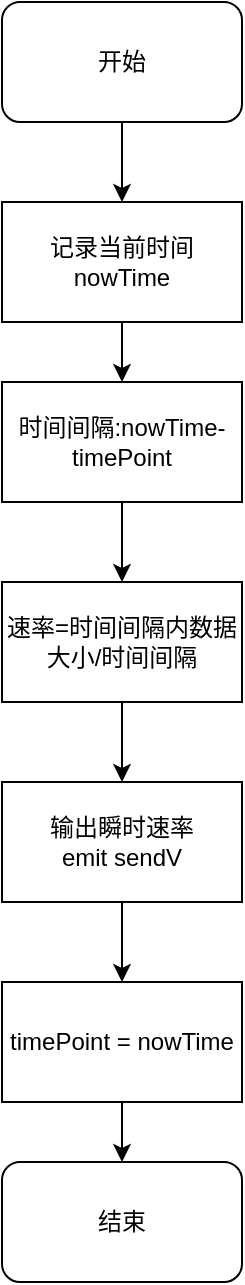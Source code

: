 <mxfile version="20.5.3" type="github">
  <diagram id="C5RBs43oDa-KdzZeNtuy" name="Page-1">
    <mxGraphModel dx="1550" dy="835" grid="1" gridSize="10" guides="1" tooltips="1" connect="1" arrows="1" fold="1" page="1" pageScale="1" pageWidth="827" pageHeight="1169" math="0" shadow="0">
      <root>
        <mxCell id="WIyWlLk6GJQsqaUBKTNV-0" />
        <mxCell id="WIyWlLk6GJQsqaUBKTNV-1" parent="WIyWlLk6GJQsqaUBKTNV-0" />
        <mxCell id="aFGdYoABkkAx0x-oODeR-4" style="edgeStyle=orthogonalEdgeStyle;rounded=0;orthogonalLoop=1;jettySize=auto;html=1;exitX=0.5;exitY=1;exitDx=0;exitDy=0;" edge="1" parent="WIyWlLk6GJQsqaUBKTNV-1" source="aFGdYoABkkAx0x-oODeR-0" target="aFGdYoABkkAx0x-oODeR-3">
          <mxGeometry relative="1" as="geometry" />
        </mxCell>
        <mxCell id="aFGdYoABkkAx0x-oODeR-0" value="开始" style="rounded=1;whiteSpace=wrap;html=1;" vertex="1" parent="WIyWlLk6GJQsqaUBKTNV-1">
          <mxGeometry x="270" y="140" width="120" height="60" as="geometry" />
        </mxCell>
        <mxCell id="aFGdYoABkkAx0x-oODeR-6" value="" style="edgeStyle=orthogonalEdgeStyle;rounded=0;orthogonalLoop=1;jettySize=auto;html=1;" edge="1" parent="WIyWlLk6GJQsqaUBKTNV-1" source="aFGdYoABkkAx0x-oODeR-3" target="aFGdYoABkkAx0x-oODeR-5">
          <mxGeometry relative="1" as="geometry" />
        </mxCell>
        <mxCell id="aFGdYoABkkAx0x-oODeR-3" value="记录当前时间&lt;br&gt;nowTime" style="rounded=0;whiteSpace=wrap;html=1;" vertex="1" parent="WIyWlLk6GJQsqaUBKTNV-1">
          <mxGeometry x="270" y="240" width="120" height="60" as="geometry" />
        </mxCell>
        <mxCell id="aFGdYoABkkAx0x-oODeR-8" style="edgeStyle=orthogonalEdgeStyle;rounded=0;orthogonalLoop=1;jettySize=auto;html=1;exitX=0.5;exitY=1;exitDx=0;exitDy=0;" edge="1" parent="WIyWlLk6GJQsqaUBKTNV-1" source="aFGdYoABkkAx0x-oODeR-5" target="aFGdYoABkkAx0x-oODeR-7">
          <mxGeometry relative="1" as="geometry" />
        </mxCell>
        <mxCell id="aFGdYoABkkAx0x-oODeR-5" value="时间间隔:nowTime-timePoint" style="rounded=0;whiteSpace=wrap;html=1;" vertex="1" parent="WIyWlLk6GJQsqaUBKTNV-1">
          <mxGeometry x="270" y="330" width="120" height="60" as="geometry" />
        </mxCell>
        <mxCell id="aFGdYoABkkAx0x-oODeR-10" value="" style="edgeStyle=orthogonalEdgeStyle;rounded=0;orthogonalLoop=1;jettySize=auto;html=1;" edge="1" parent="WIyWlLk6GJQsqaUBKTNV-1" source="aFGdYoABkkAx0x-oODeR-7" target="aFGdYoABkkAx0x-oODeR-9">
          <mxGeometry relative="1" as="geometry" />
        </mxCell>
        <mxCell id="aFGdYoABkkAx0x-oODeR-7" value="速率=时间间隔内数据大小/时间间隔" style="rounded=0;whiteSpace=wrap;html=1;" vertex="1" parent="WIyWlLk6GJQsqaUBKTNV-1">
          <mxGeometry x="270" y="430" width="120" height="60" as="geometry" />
        </mxCell>
        <mxCell id="aFGdYoABkkAx0x-oODeR-12" style="edgeStyle=orthogonalEdgeStyle;rounded=0;orthogonalLoop=1;jettySize=auto;html=1;exitX=0.5;exitY=1;exitDx=0;exitDy=0;" edge="1" parent="WIyWlLk6GJQsqaUBKTNV-1" source="aFGdYoABkkAx0x-oODeR-9" target="aFGdYoABkkAx0x-oODeR-11">
          <mxGeometry relative="1" as="geometry" />
        </mxCell>
        <mxCell id="aFGdYoABkkAx0x-oODeR-9" value="输出瞬时速率&lt;br&gt;emit sendV" style="rounded=0;whiteSpace=wrap;html=1;" vertex="1" parent="WIyWlLk6GJQsqaUBKTNV-1">
          <mxGeometry x="270" y="530" width="120" height="60" as="geometry" />
        </mxCell>
        <mxCell id="aFGdYoABkkAx0x-oODeR-14" style="edgeStyle=orthogonalEdgeStyle;rounded=0;orthogonalLoop=1;jettySize=auto;html=1;exitX=0.5;exitY=1;exitDx=0;exitDy=0;entryX=0.5;entryY=0;entryDx=0;entryDy=0;" edge="1" parent="WIyWlLk6GJQsqaUBKTNV-1" source="aFGdYoABkkAx0x-oODeR-11" target="aFGdYoABkkAx0x-oODeR-13">
          <mxGeometry relative="1" as="geometry" />
        </mxCell>
        <mxCell id="aFGdYoABkkAx0x-oODeR-11" value="timePoint = nowTime" style="rounded=0;whiteSpace=wrap;html=1;" vertex="1" parent="WIyWlLk6GJQsqaUBKTNV-1">
          <mxGeometry x="270" y="630" width="120" height="60" as="geometry" />
        </mxCell>
        <mxCell id="aFGdYoABkkAx0x-oODeR-13" value="结束" style="rounded=1;whiteSpace=wrap;html=1;" vertex="1" parent="WIyWlLk6GJQsqaUBKTNV-1">
          <mxGeometry x="270" y="720" width="120" height="60" as="geometry" />
        </mxCell>
      </root>
    </mxGraphModel>
  </diagram>
</mxfile>
